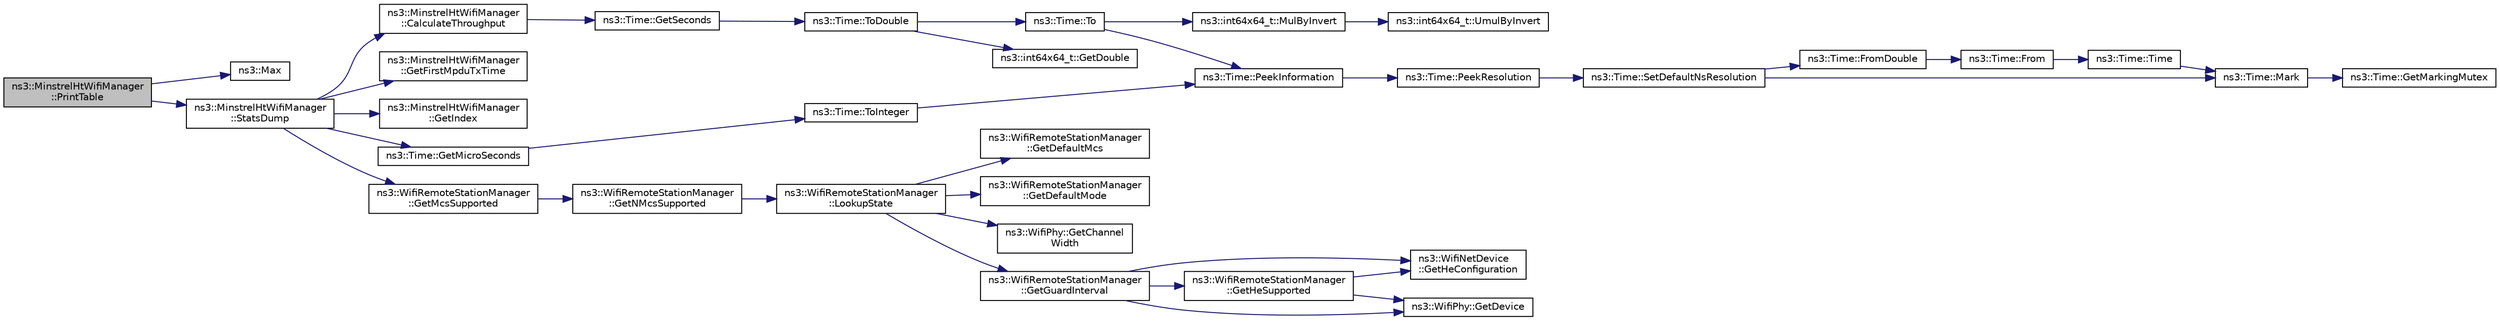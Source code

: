 digraph "ns3::MinstrelHtWifiManager::PrintTable"
{
 // LATEX_PDF_SIZE
  edge [fontname="Helvetica",fontsize="10",labelfontname="Helvetica",labelfontsize="10"];
  node [fontname="Helvetica",fontsize="10",shape=record];
  rankdir="LR";
  Node1 [label="ns3::MinstrelHtWifiManager\l::PrintTable",height=0.2,width=0.4,color="black", fillcolor="grey75", style="filled", fontcolor="black",tooltip="Printing Minstrel Table."];
  Node1 -> Node2 [color="midnightblue",fontsize="10",style="solid",fontname="Helvetica"];
  Node2 [label="ns3::Max",height=0.2,width=0.4,color="black", fillcolor="white", style="filled",URL="$group__highprec.html#ga0d35bb9363c0da4cc2557158b95dbca0",tooltip="Maximum."];
  Node1 -> Node3 [color="midnightblue",fontsize="10",style="solid",fontname="Helvetica"];
  Node3 [label="ns3::MinstrelHtWifiManager\l::StatsDump",height=0.2,width=0.4,color="black", fillcolor="white", style="filled",URL="$classns3_1_1_minstrel_ht_wifi_manager.html#a44798e87fb373d369daa7a3135bf0030",tooltip="Print group statistics."];
  Node3 -> Node4 [color="midnightblue",fontsize="10",style="solid",fontname="Helvetica"];
  Node4 [label="ns3::MinstrelHtWifiManager\l::CalculateThroughput",height=0.2,width=0.4,color="black", fillcolor="white", style="filled",URL="$classns3_1_1_minstrel_ht_wifi_manager.html#a460ae381cadb85a4a31565c8d9a81c06",tooltip="Return the average throughput of the MCS defined by groupId and rateId."];
  Node4 -> Node5 [color="midnightblue",fontsize="10",style="solid",fontname="Helvetica"];
  Node5 [label="ns3::Time::GetSeconds",height=0.2,width=0.4,color="black", fillcolor="white", style="filled",URL="$classns3_1_1_time.html#a27cb7c22324e0447740929b024dbeb66",tooltip="Get an approximation of the time stored in this instance in the indicated unit."];
  Node5 -> Node6 [color="midnightblue",fontsize="10",style="solid",fontname="Helvetica"];
  Node6 [label="ns3::Time::ToDouble",height=0.2,width=0.4,color="black", fillcolor="white", style="filled",URL="$classns3_1_1_time.html#a1f1f3acb86e4ed17643ef4a9ed1564fe",tooltip="Get the Time value expressed in a particular unit."];
  Node6 -> Node7 [color="midnightblue",fontsize="10",style="solid",fontname="Helvetica"];
  Node7 [label="ns3::int64x64_t::GetDouble",height=0.2,width=0.4,color="black", fillcolor="white", style="filled",URL="$classns3_1_1int64x64__t.html#ad4fd5a21e426f206aca10112cf5f4948",tooltip="Get this value as a double."];
  Node6 -> Node8 [color="midnightblue",fontsize="10",style="solid",fontname="Helvetica"];
  Node8 [label="ns3::Time::To",height=0.2,width=0.4,color="black", fillcolor="white", style="filled",URL="$classns3_1_1_time.html#a0d851a1d99e3bc29625cc91cbf15e039",tooltip="Get the Time value expressed in a particular unit."];
  Node8 -> Node9 [color="midnightblue",fontsize="10",style="solid",fontname="Helvetica"];
  Node9 [label="ns3::int64x64_t::MulByInvert",height=0.2,width=0.4,color="black", fillcolor="white", style="filled",URL="$classns3_1_1int64x64__t.html#a57c020ccad8624bebf8f1ab8f6bb1e6e",tooltip="Multiply this value by a Q0.128 value, presumably representing an inverse, completing a division oper..."];
  Node9 -> Node10 [color="midnightblue",fontsize="10",style="solid",fontname="Helvetica"];
  Node10 [label="ns3::int64x64_t::UmulByInvert",height=0.2,width=0.4,color="black", fillcolor="white", style="filled",URL="$classns3_1_1int64x64__t.html#a6dfa79f7e54b1abb53c80724a73276af",tooltip="Unsigned multiplication of Q64.64 and Q0.128 values."];
  Node8 -> Node11 [color="midnightblue",fontsize="10",style="solid",fontname="Helvetica"];
  Node11 [label="ns3::Time::PeekInformation",height=0.2,width=0.4,color="black", fillcolor="white", style="filled",URL="$classns3_1_1_time.html#a0b023c55c20582aa7c1781aacf128034",tooltip="Get the Information record for timeUnit for the current Resolution."];
  Node11 -> Node12 [color="midnightblue",fontsize="10",style="solid",fontname="Helvetica"];
  Node12 [label="ns3::Time::PeekResolution",height=0.2,width=0.4,color="black", fillcolor="white", style="filled",URL="$classns3_1_1_time.html#a963e53522278fcbdf1ab9f7adbd0f5d6",tooltip="Get the current Resolution."];
  Node12 -> Node13 [color="midnightblue",fontsize="10",style="solid",fontname="Helvetica"];
  Node13 [label="ns3::Time::SetDefaultNsResolution",height=0.2,width=0.4,color="black", fillcolor="white", style="filled",URL="$classns3_1_1_time.html#a6a872e62f71dfa817fef2c549473d980",tooltip="Set the default resolution."];
  Node13 -> Node14 [color="midnightblue",fontsize="10",style="solid",fontname="Helvetica"];
  Node14 [label="ns3::Time::FromDouble",height=0.2,width=0.4,color="black", fillcolor="white", style="filled",URL="$classns3_1_1_time.html#a60e845f4a74e62495b86356afe604cb4",tooltip="Create a Time equal to value in unit unit."];
  Node14 -> Node15 [color="midnightblue",fontsize="10",style="solid",fontname="Helvetica"];
  Node15 [label="ns3::Time::From",height=0.2,width=0.4,color="black", fillcolor="white", style="filled",URL="$classns3_1_1_time.html#a34e4acc13d0e08cc8cb9cd3b838b9baf",tooltip="Create a Time in the current unit."];
  Node15 -> Node16 [color="midnightblue",fontsize="10",style="solid",fontname="Helvetica"];
  Node16 [label="ns3::Time::Time",height=0.2,width=0.4,color="black", fillcolor="white", style="filled",URL="$classns3_1_1_time.html#a8a39dc1b8cbbd7fe6d940e492d1b925e",tooltip="Default constructor, with value 0."];
  Node16 -> Node17 [color="midnightblue",fontsize="10",style="solid",fontname="Helvetica"];
  Node17 [label="ns3::Time::Mark",height=0.2,width=0.4,color="black", fillcolor="white", style="filled",URL="$classns3_1_1_time.html#aa7eef2a1119c1c4855d99f1e83d44c54",tooltip="Record a Time instance with the MarkedTimes."];
  Node17 -> Node18 [color="midnightblue",fontsize="10",style="solid",fontname="Helvetica"];
  Node18 [label="ns3::Time::GetMarkingMutex",height=0.2,width=0.4,color="black", fillcolor="white", style="filled",URL="$classns3_1_1_time.html#addd8e672203391b3ae98ee475ce05272",tooltip=" "];
  Node13 -> Node17 [color="midnightblue",fontsize="10",style="solid",fontname="Helvetica"];
  Node3 -> Node19 [color="midnightblue",fontsize="10",style="solid",fontname="Helvetica"];
  Node19 [label="ns3::MinstrelHtWifiManager\l::GetFirstMpduTxTime",height=0.2,width=0.4,color="black", fillcolor="white", style="filled",URL="$classns3_1_1_minstrel_ht_wifi_manager.html#a88255302b3e7c9b3f0dcc079e47b4a27",tooltip="Obtain the TxTime saved in the group information."];
  Node3 -> Node20 [color="midnightblue",fontsize="10",style="solid",fontname="Helvetica"];
  Node20 [label="ns3::MinstrelHtWifiManager\l::GetIndex",height=0.2,width=0.4,color="black", fillcolor="white", style="filled",URL="$classns3_1_1_minstrel_ht_wifi_manager.html#ade3462ab53b8539429390305d1760b3f",tooltip="Returns the global index corresponding to the groupId and rateId."];
  Node3 -> Node21 [color="midnightblue",fontsize="10",style="solid",fontname="Helvetica"];
  Node21 [label="ns3::WifiRemoteStationManager\l::GetMcsSupported",height=0.2,width=0.4,color="black", fillcolor="white", style="filled",URL="$classns3_1_1_wifi_remote_station_manager.html#ac057485196988b0360215978f32a474b",tooltip="Return the WifiMode supported by the specified station at the specified index."];
  Node21 -> Node22 [color="midnightblue",fontsize="10",style="solid",fontname="Helvetica"];
  Node22 [label="ns3::WifiRemoteStationManager\l::GetNMcsSupported",height=0.2,width=0.4,color="black", fillcolor="white", style="filled",URL="$classns3_1_1_wifi_remote_station_manager.html#aae31cddb0568964f6e11e61dbfcf2542",tooltip="Return the number of MCS supported by the station."];
  Node22 -> Node23 [color="midnightblue",fontsize="10",style="solid",fontname="Helvetica"];
  Node23 [label="ns3::WifiRemoteStationManager\l::LookupState",height=0.2,width=0.4,color="black", fillcolor="white", style="filled",URL="$classns3_1_1_wifi_remote_station_manager.html#a6a5c20f231324799e383594b546ca733",tooltip="Return the state of the station associated with the given address."];
  Node23 -> Node24 [color="midnightblue",fontsize="10",style="solid",fontname="Helvetica"];
  Node24 [label="ns3::WifiPhy::GetChannel\lWidth",height=0.2,width=0.4,color="black", fillcolor="white", style="filled",URL="$classns3_1_1_wifi_phy.html#af55a96fc67e724abd99aeaeab826187f",tooltip=" "];
  Node23 -> Node25 [color="midnightblue",fontsize="10",style="solid",fontname="Helvetica"];
  Node25 [label="ns3::WifiRemoteStationManager\l::GetDefaultMcs",height=0.2,width=0.4,color="black", fillcolor="white", style="filled",URL="$classns3_1_1_wifi_remote_station_manager.html#a2422db307a1cd07b938ec2d4b8442668",tooltip="Return the default Modulation and Coding Scheme (MCS) index."];
  Node23 -> Node26 [color="midnightblue",fontsize="10",style="solid",fontname="Helvetica"];
  Node26 [label="ns3::WifiRemoteStationManager\l::GetDefaultMode",height=0.2,width=0.4,color="black", fillcolor="white", style="filled",URL="$classns3_1_1_wifi_remote_station_manager.html#a0f76976a6d7a8761b1ae1b9b74f18fbf",tooltip="Return the default transmission mode."];
  Node23 -> Node27 [color="midnightblue",fontsize="10",style="solid",fontname="Helvetica"];
  Node27 [label="ns3::WifiRemoteStationManager\l::GetGuardInterval",height=0.2,width=0.4,color="black", fillcolor="white", style="filled",URL="$classns3_1_1_wifi_remote_station_manager.html#af042a3c6cc1e936255e794c4aa21e68c",tooltip="Return the supported HE guard interval duration (in nanoseconds)."];
  Node27 -> Node28 [color="midnightblue",fontsize="10",style="solid",fontname="Helvetica"];
  Node28 [label="ns3::WifiPhy::GetDevice",height=0.2,width=0.4,color="black", fillcolor="white", style="filled",URL="$classns3_1_1_wifi_phy.html#adf2fa40dcba4e52e9bc67c6ffc819170",tooltip="Return the device this PHY is associated with."];
  Node27 -> Node29 [color="midnightblue",fontsize="10",style="solid",fontname="Helvetica"];
  Node29 [label="ns3::WifiNetDevice\l::GetHeConfiguration",height=0.2,width=0.4,color="black", fillcolor="white", style="filled",URL="$classns3_1_1_wifi_net_device.html#af4a86ccc320631308e9f1023baecdd6b",tooltip=" "];
  Node27 -> Node30 [color="midnightblue",fontsize="10",style="solid",fontname="Helvetica"];
  Node30 [label="ns3::WifiRemoteStationManager\l::GetHeSupported",height=0.2,width=0.4,color="black", fillcolor="white", style="filled",URL="$classns3_1_1_wifi_remote_station_manager.html#abf94bd5d22ad632148777a6c7e39bae0",tooltip="Return whether the device has HE capability support enabled."];
  Node30 -> Node28 [color="midnightblue",fontsize="10",style="solid",fontname="Helvetica"];
  Node30 -> Node29 [color="midnightblue",fontsize="10",style="solid",fontname="Helvetica"];
  Node3 -> Node31 [color="midnightblue",fontsize="10",style="solid",fontname="Helvetica"];
  Node31 [label="ns3::Time::GetMicroSeconds",height=0.2,width=0.4,color="black", fillcolor="white", style="filled",URL="$classns3_1_1_time.html#a0b012c8e774fc7b96cad91a05c8e0122",tooltip="Get an approximation of the time stored in this instance in the indicated unit."];
  Node31 -> Node32 [color="midnightblue",fontsize="10",style="solid",fontname="Helvetica"];
  Node32 [label="ns3::Time::ToInteger",height=0.2,width=0.4,color="black", fillcolor="white", style="filled",URL="$classns3_1_1_time.html#a4bd2d3c8a919e4b57e60692b53db4a61",tooltip="Get the Time value expressed in a particular unit."];
  Node32 -> Node11 [color="midnightblue",fontsize="10",style="solid",fontname="Helvetica"];
}
